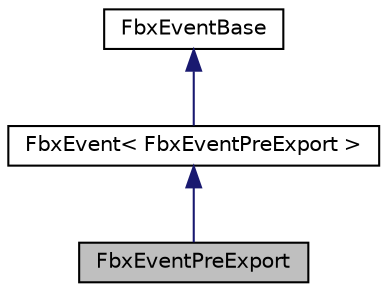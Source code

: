digraph "FbxEventPreExport"
{
  edge [fontname="Helvetica",fontsize="10",labelfontname="Helvetica",labelfontsize="10"];
  node [fontname="Helvetica",fontsize="10",shape=record];
  Node0 [label="FbxEventPreExport",height=0.2,width=0.4,color="black", fillcolor="grey75", style="filled", fontcolor="black"];
  Node1 -> Node0 [dir="back",color="midnightblue",fontsize="10",style="solid",fontname="Helvetica"];
  Node1 [label="FbxEvent\< FbxEventPreExport \>",height=0.2,width=0.4,color="black", fillcolor="white", style="filled",URL="$class_fbx_event.html"];
  Node2 -> Node1 [dir="back",color="midnightblue",fontsize="10",style="solid",fontname="Helvetica"];
  Node2 [label="FbxEventBase",height=0.2,width=0.4,color="black", fillcolor="white", style="filled",URL="$class_fbx_event_base.html"];
}
